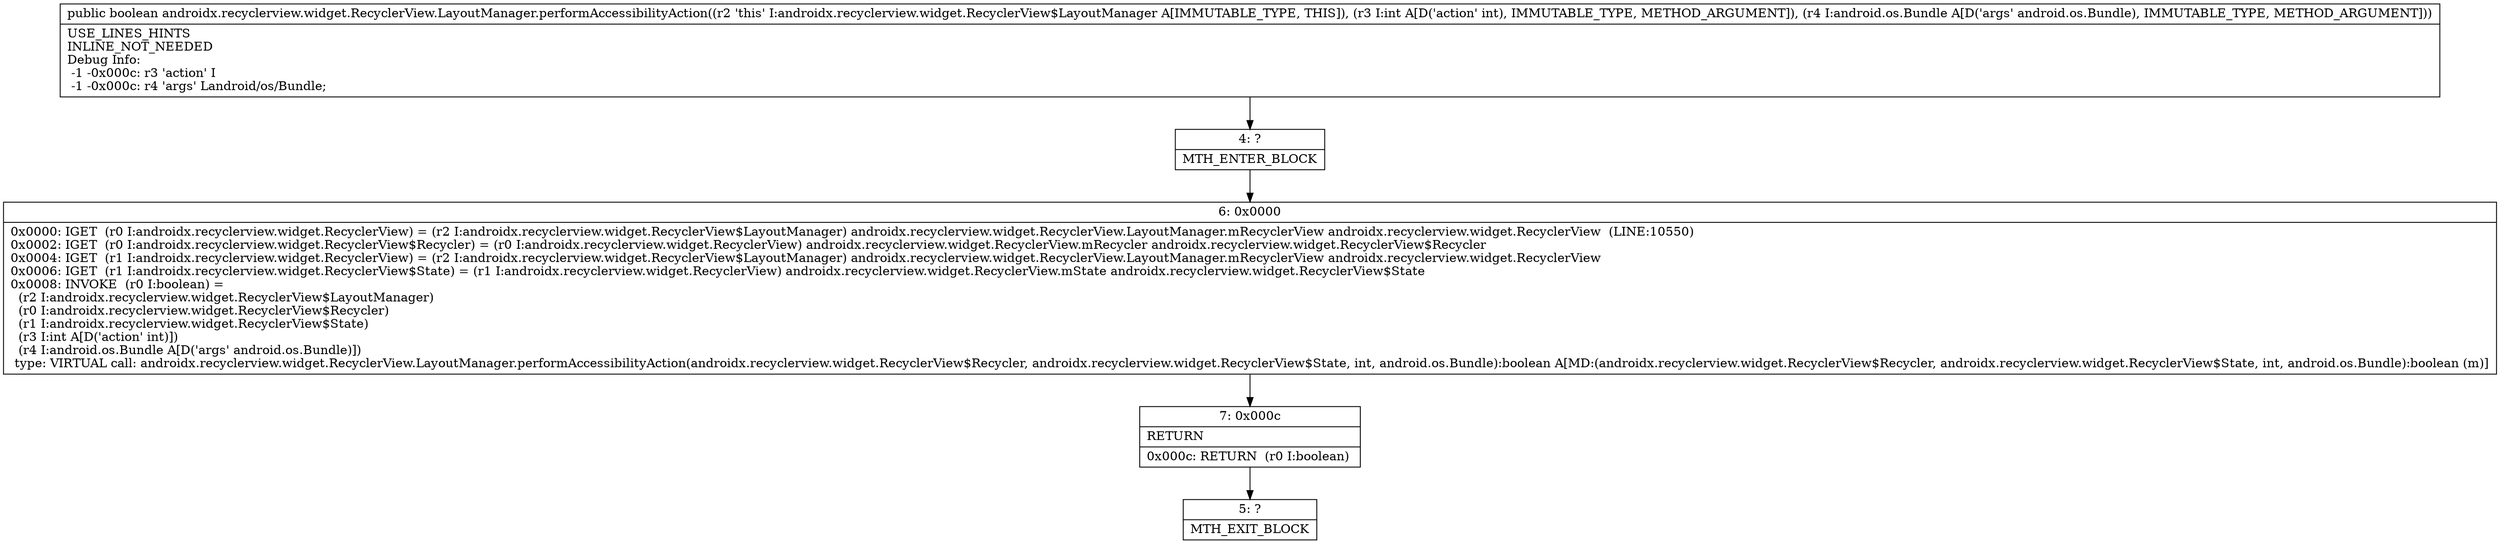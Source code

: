 digraph "CFG forandroidx.recyclerview.widget.RecyclerView.LayoutManager.performAccessibilityAction(ILandroid\/os\/Bundle;)Z" {
Node_4 [shape=record,label="{4\:\ ?|MTH_ENTER_BLOCK\l}"];
Node_6 [shape=record,label="{6\:\ 0x0000|0x0000: IGET  (r0 I:androidx.recyclerview.widget.RecyclerView) = (r2 I:androidx.recyclerview.widget.RecyclerView$LayoutManager) androidx.recyclerview.widget.RecyclerView.LayoutManager.mRecyclerView androidx.recyclerview.widget.RecyclerView  (LINE:10550)\l0x0002: IGET  (r0 I:androidx.recyclerview.widget.RecyclerView$Recycler) = (r0 I:androidx.recyclerview.widget.RecyclerView) androidx.recyclerview.widget.RecyclerView.mRecycler androidx.recyclerview.widget.RecyclerView$Recycler \l0x0004: IGET  (r1 I:androidx.recyclerview.widget.RecyclerView) = (r2 I:androidx.recyclerview.widget.RecyclerView$LayoutManager) androidx.recyclerview.widget.RecyclerView.LayoutManager.mRecyclerView androidx.recyclerview.widget.RecyclerView \l0x0006: IGET  (r1 I:androidx.recyclerview.widget.RecyclerView$State) = (r1 I:androidx.recyclerview.widget.RecyclerView) androidx.recyclerview.widget.RecyclerView.mState androidx.recyclerview.widget.RecyclerView$State \l0x0008: INVOKE  (r0 I:boolean) = \l  (r2 I:androidx.recyclerview.widget.RecyclerView$LayoutManager)\l  (r0 I:androidx.recyclerview.widget.RecyclerView$Recycler)\l  (r1 I:androidx.recyclerview.widget.RecyclerView$State)\l  (r3 I:int A[D('action' int)])\l  (r4 I:android.os.Bundle A[D('args' android.os.Bundle)])\l type: VIRTUAL call: androidx.recyclerview.widget.RecyclerView.LayoutManager.performAccessibilityAction(androidx.recyclerview.widget.RecyclerView$Recycler, androidx.recyclerview.widget.RecyclerView$State, int, android.os.Bundle):boolean A[MD:(androidx.recyclerview.widget.RecyclerView$Recycler, androidx.recyclerview.widget.RecyclerView$State, int, android.os.Bundle):boolean (m)]\l}"];
Node_7 [shape=record,label="{7\:\ 0x000c|RETURN\l|0x000c: RETURN  (r0 I:boolean) \l}"];
Node_5 [shape=record,label="{5\:\ ?|MTH_EXIT_BLOCK\l}"];
MethodNode[shape=record,label="{public boolean androidx.recyclerview.widget.RecyclerView.LayoutManager.performAccessibilityAction((r2 'this' I:androidx.recyclerview.widget.RecyclerView$LayoutManager A[IMMUTABLE_TYPE, THIS]), (r3 I:int A[D('action' int), IMMUTABLE_TYPE, METHOD_ARGUMENT]), (r4 I:android.os.Bundle A[D('args' android.os.Bundle), IMMUTABLE_TYPE, METHOD_ARGUMENT]))  | USE_LINES_HINTS\lINLINE_NOT_NEEDED\lDebug Info:\l  \-1 \-0x000c: r3 'action' I\l  \-1 \-0x000c: r4 'args' Landroid\/os\/Bundle;\l}"];
MethodNode -> Node_4;Node_4 -> Node_6;
Node_6 -> Node_7;
Node_7 -> Node_5;
}

